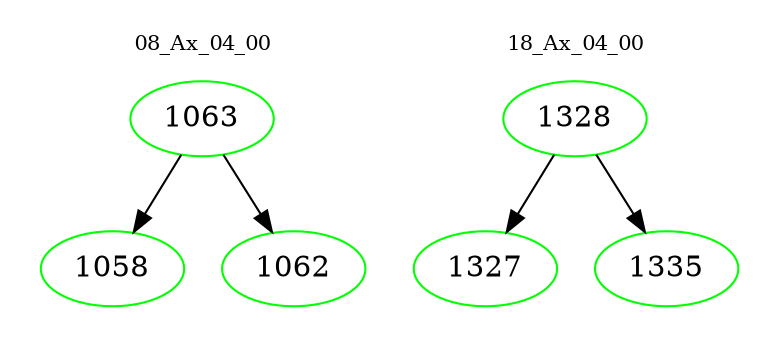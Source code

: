 digraph{
subgraph cluster_0 {
color = white
label = "08_Ax_04_00";
fontsize=10;
T0_1063 [label="1063", color="green"]
T0_1063 -> T0_1058 [color="black"]
T0_1058 [label="1058", color="green"]
T0_1063 -> T0_1062 [color="black"]
T0_1062 [label="1062", color="green"]
}
subgraph cluster_1 {
color = white
label = "18_Ax_04_00";
fontsize=10;
T1_1328 [label="1328", color="green"]
T1_1328 -> T1_1327 [color="black"]
T1_1327 [label="1327", color="green"]
T1_1328 -> T1_1335 [color="black"]
T1_1335 [label="1335", color="green"]
}
}
